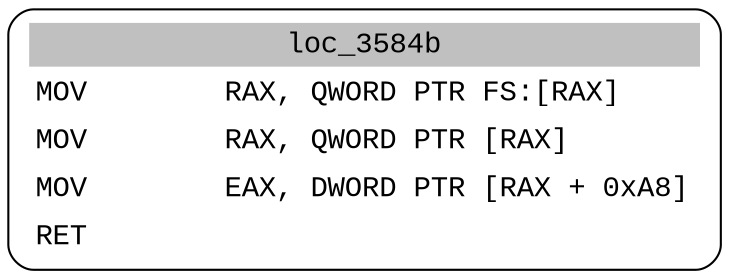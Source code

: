 digraph asm_graph {
1941 [
shape="Mrecord" fontname="Courier New"label =<<table border="0" cellborder="0" cellpadding="3"><tr><td align="center" colspan="2" bgcolor="grey">loc_3584b</td></tr><tr><td align="left">MOV        RAX, QWORD PTR FS:[RAX]</td></tr><tr><td align="left">MOV        RAX, QWORD PTR [RAX]</td></tr><tr><td align="left">MOV        EAX, DWORD PTR [RAX + 0xA8]</td></tr><tr><td align="left">RET        </td></tr></table>> ];
}